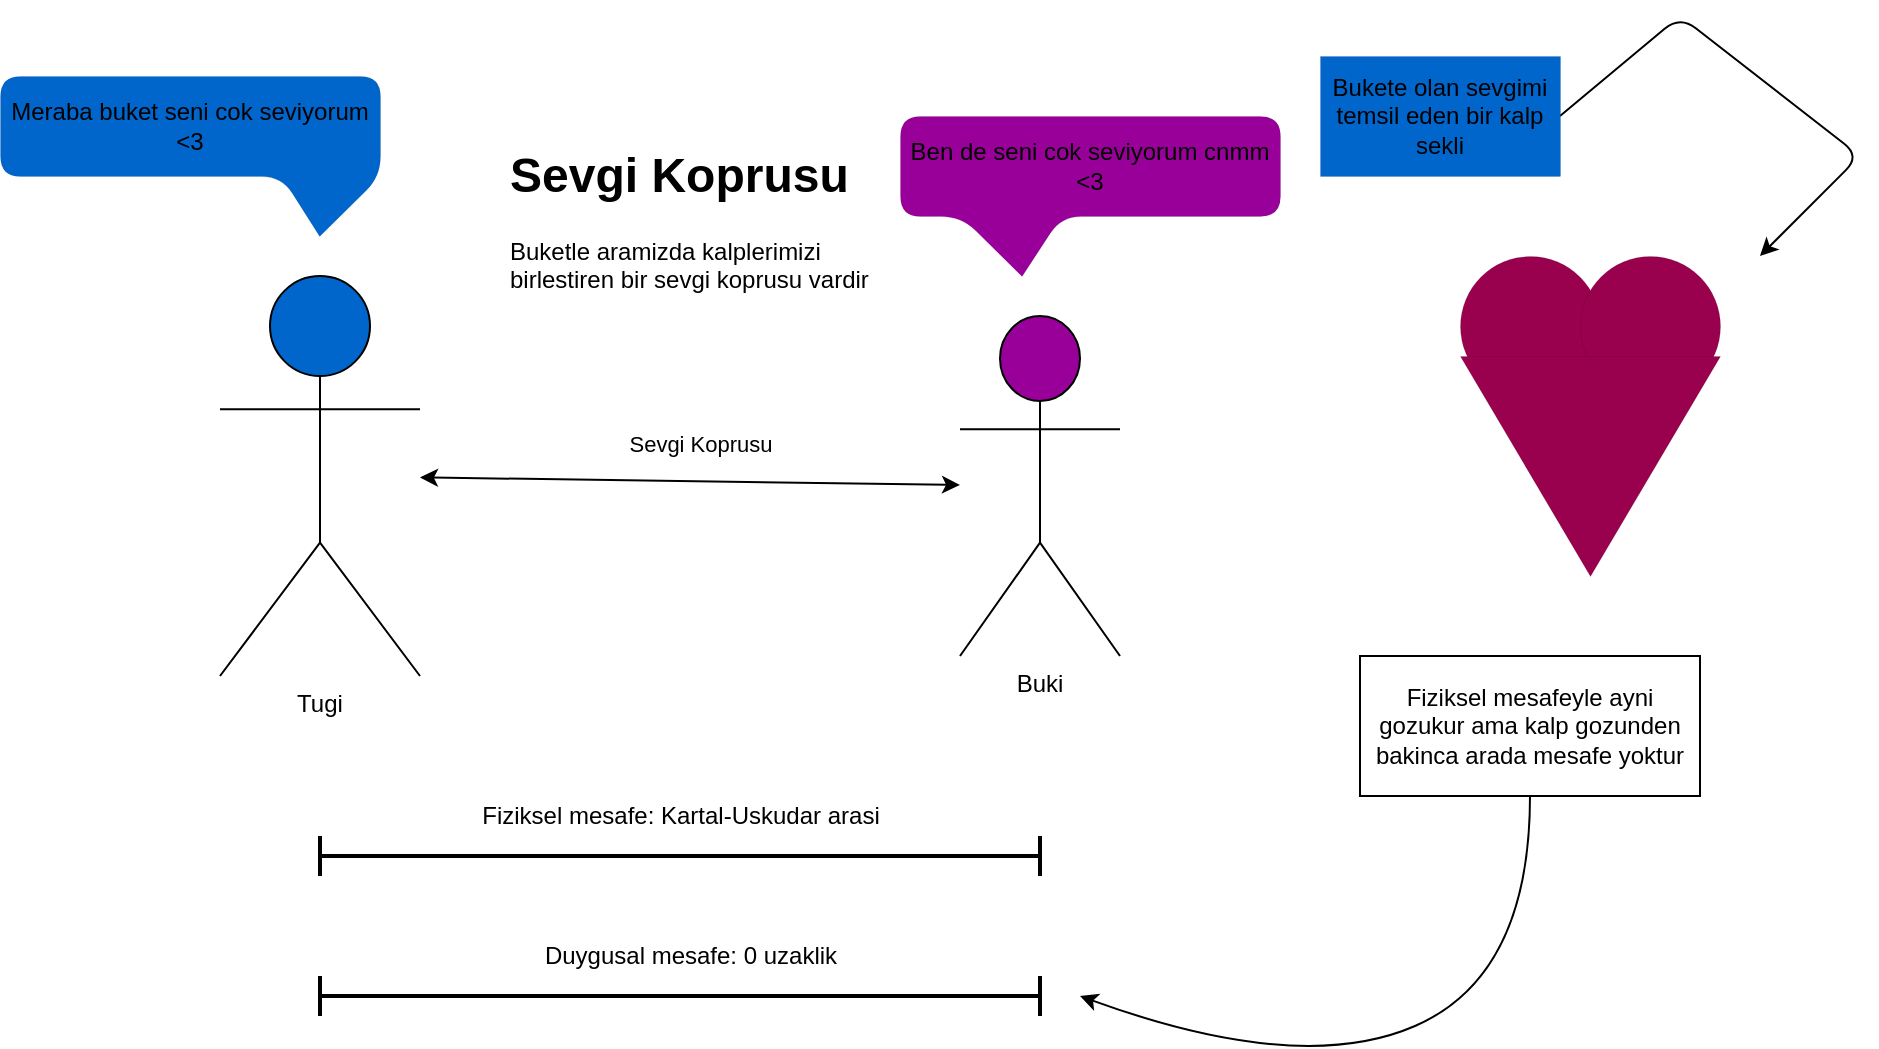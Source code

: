 <mxfile>
    <diagram id="UYBLVoqh1FlVgozuRWd_" name="Page-1">
        <mxGraphModel dx="3239" dy="1348" grid="1" gridSize="10" guides="1" tooltips="1" connect="1" arrows="1" fold="1" page="0" pageScale="1" pageWidth="827" pageHeight="1169" background="none" math="0" shadow="0">
            <root>
                <mxCell id="0"/>
                <mxCell id="1" parent="0"/>
                <mxCell id="14" value="Tugi" style="shape=umlActor;verticalLabelPosition=bottom;verticalAlign=top;html=1;outlineConnect=0;fillColor=#0066CC;labelBackgroundColor=none;fontColor=default;whiteSpace=wrap;" vertex="1" parent="1">
                    <mxGeometry x="-720" y="90" width="100" height="200" as="geometry"/>
                </mxCell>
                <mxCell id="15" value="Buki" style="shape=umlActor;verticalLabelPosition=bottom;verticalAlign=top;html=1;outlineConnect=0;fillColor=#990099;labelBackgroundColor=none;fontColor=default;whiteSpace=wrap;" vertex="1" parent="1">
                    <mxGeometry x="-350" y="110" width="80" height="170" as="geometry"/>
                </mxCell>
                <mxCell id="21" value="" style="endArrow=classic;startArrow=classic;html=1;shadow=0;sketch=0;fixDash=0;labelBackgroundColor=none;fontColor=default;" edge="1" parent="1" source="14" target="15">
                    <mxGeometry width="50" height="50" relative="1" as="geometry">
                        <mxPoint x="-520" y="180" as="sourcePoint"/>
                        <mxPoint x="-470" y="130" as="targetPoint"/>
                    </mxGeometry>
                </mxCell>
                <mxCell id="22" value="Sevgi Koprusu" style="edgeLabel;html=1;align=center;verticalAlign=middle;resizable=0;points=[];labelBackgroundColor=none;fontColor=default;" vertex="1" connectable="0" parent="21">
                    <mxGeometry x="0.171" relative="1" as="geometry">
                        <mxPoint x="-18" y="-19" as="offset"/>
                    </mxGeometry>
                </mxCell>
                <mxCell id="23" value="&lt;h1&gt;Sevgi Koprusu&lt;/h1&gt;&lt;p&gt;Buketle aramizda kalplerimizi birlestiren bir sevgi koprusu vardir&lt;/p&gt;" style="text;html=1;strokeColor=none;fillColor=none;spacing=5;spacingTop=-20;overflow=hidden;rounded=0;labelBackgroundColor=none;fontColor=default;whiteSpace=wrap;" vertex="1" parent="1">
                    <mxGeometry x="-580" y="20" width="190" height="90" as="geometry"/>
                </mxCell>
                <mxCell id="25" value="" style="shape=crossbar;html=1;rounded=1;labelBackgroundColor=none;fontColor=default;whiteSpace=wrap;strokeWidth=2;" vertex="1" parent="1">
                    <mxGeometry x="-670" y="370" width="360" height="20" as="geometry"/>
                </mxCell>
                <mxCell id="26" value="Fiziksel mesafe: Kartal-Uskudar arasi" style="text;html=1;align=center;verticalAlign=middle;resizable=0;points=[];autosize=1;strokeColor=none;fillColor=none;labelBackgroundColor=none;fontColor=default;" vertex="1" parent="1">
                    <mxGeometry x="-595" y="350" width="210" height="20" as="geometry"/>
                </mxCell>
                <mxCell id="27" value="" style="shape=crossbar;html=1;rounded=1;labelBackgroundColor=none;fontColor=default;whiteSpace=wrap;strokeWidth=2;" vertex="1" parent="1">
                    <mxGeometry x="-670" y="440" width="360" height="20" as="geometry"/>
                </mxCell>
                <mxCell id="28" value="Duygusal mesafe: 0 uzaklik" style="text;html=1;align=center;verticalAlign=middle;resizable=0;points=[];autosize=1;strokeColor=none;fillColor=none;labelBackgroundColor=none;fontColor=default;" vertex="1" parent="1">
                    <mxGeometry x="-565" y="420" width="160" height="20" as="geometry"/>
                </mxCell>
                <mxCell id="31" value="" style="curved=1;endArrow=classic;html=1;shadow=0;sketch=0;exitX=0.5;exitY=1;exitDx=0;exitDy=0;labelBackgroundColor=none;fontColor=default;" edge="1" parent="1" source="33">
                    <mxGeometry width="50" height="50" relative="1" as="geometry">
                        <mxPoint x="-140" y="330" as="sourcePoint"/>
                        <mxPoint x="-290" y="450" as="targetPoint"/>
                        <Array as="points">
                            <mxPoint x="-65" y="440"/>
                            <mxPoint x="-180" y="490"/>
                        </Array>
                    </mxGeometry>
                </mxCell>
                <mxCell id="33" value="&lt;span&gt;Fiziksel mesafeyle ayni gozukur ama kalp gozunden bakinca arada mesafe yoktur&lt;/span&gt;" style="rounded=0;html=1;labelBackgroundColor=none;fontColor=default;whiteSpace=wrap;" vertex="1" parent="1">
                    <mxGeometry x="-150" y="280" width="170" height="70" as="geometry"/>
                </mxCell>
                <mxCell id="34" value="" style="ellipse;html=1;allowArrows=0;dashed=1;strokeWidth=0;fillColor=#99004D;labelBackgroundColor=none;fontColor=default;whiteSpace=wrap;" vertex="1" parent="1">
                    <mxGeometry x="-100" y="80" width="70" height="70" as="geometry"/>
                </mxCell>
                <mxCell id="35" value="" style="ellipse;html=1;strokeWidth=0;fillColor=#99004D;labelBackgroundColor=none;fontColor=default;whiteSpace=wrap;" vertex="1" parent="1">
                    <mxGeometry x="-40" y="80" width="70" height="70" as="geometry"/>
                </mxCell>
                <mxCell id="36" value="" style="triangle;html=1;rotation=90;strokeWidth=0;perimeterSpacing=0;fillColor=#99004D;labelBackgroundColor=none;fontColor=default;whiteSpace=wrap;" vertex="1" parent="1">
                    <mxGeometry x="-90" y="120" width="110" height="130" as="geometry"/>
                </mxCell>
                <mxCell id="38" style="edgeStyle=none;sketch=0;html=1;exitX=1;exitY=0.5;exitDx=0;exitDy=0;shadow=0;labelBackgroundColor=none;fontColor=default;" edge="1" parent="1" source="37">
                    <mxGeometry relative="1" as="geometry">
                        <mxPoint x="50" y="80" as="targetPoint"/>
                        <Array as="points">
                            <mxPoint x="10" y="-40"/>
                            <mxPoint x="100" y="30"/>
                        </Array>
                    </mxGeometry>
                </mxCell>
                <mxCell id="37" value="Bukete olan sevgimi temsil eden bir kalp sekli" style="rounded=0;html=1;dashed=1;strokeWidth=0;fillColor=#0066CC;labelBackgroundColor=none;fontColor=default;whiteSpace=wrap;" vertex="1" parent="1">
                    <mxGeometry x="-170" y="-20" width="120" height="60" as="geometry"/>
                </mxCell>
                <mxCell id="39" value="Meraba buket seni cok seviyorum &amp;lt;3" style="shape=callout;html=1;perimeter=calloutPerimeter;dashed=1;strokeWidth=0;fillColor=#0066CC;base=95;position2=0.84;size=30;position=0.74;rounded=1;labelBackgroundColor=none;fontColor=default;whiteSpace=wrap;" vertex="1" parent="1">
                    <mxGeometry x="-830" y="-10" width="190" height="80" as="geometry"/>
                </mxCell>
                <mxCell id="40" value="Ben de seni cok seviyorum cnmm &amp;lt;3" style="shape=callout;html=1;perimeter=calloutPerimeter;dashed=1;strokeWidth=0;fillColor=#990099;base=50;position2=0.32;size=30;position=0.16;rounded=1;shadow=0;sketch=0;labelBackgroundColor=none;fontColor=default;whiteSpace=wrap;" vertex="1" parent="1">
                    <mxGeometry x="-380" y="10" width="190" height="80" as="geometry"/>
                </mxCell>
            </root>
        </mxGraphModel>
    </diagram>
</mxfile>